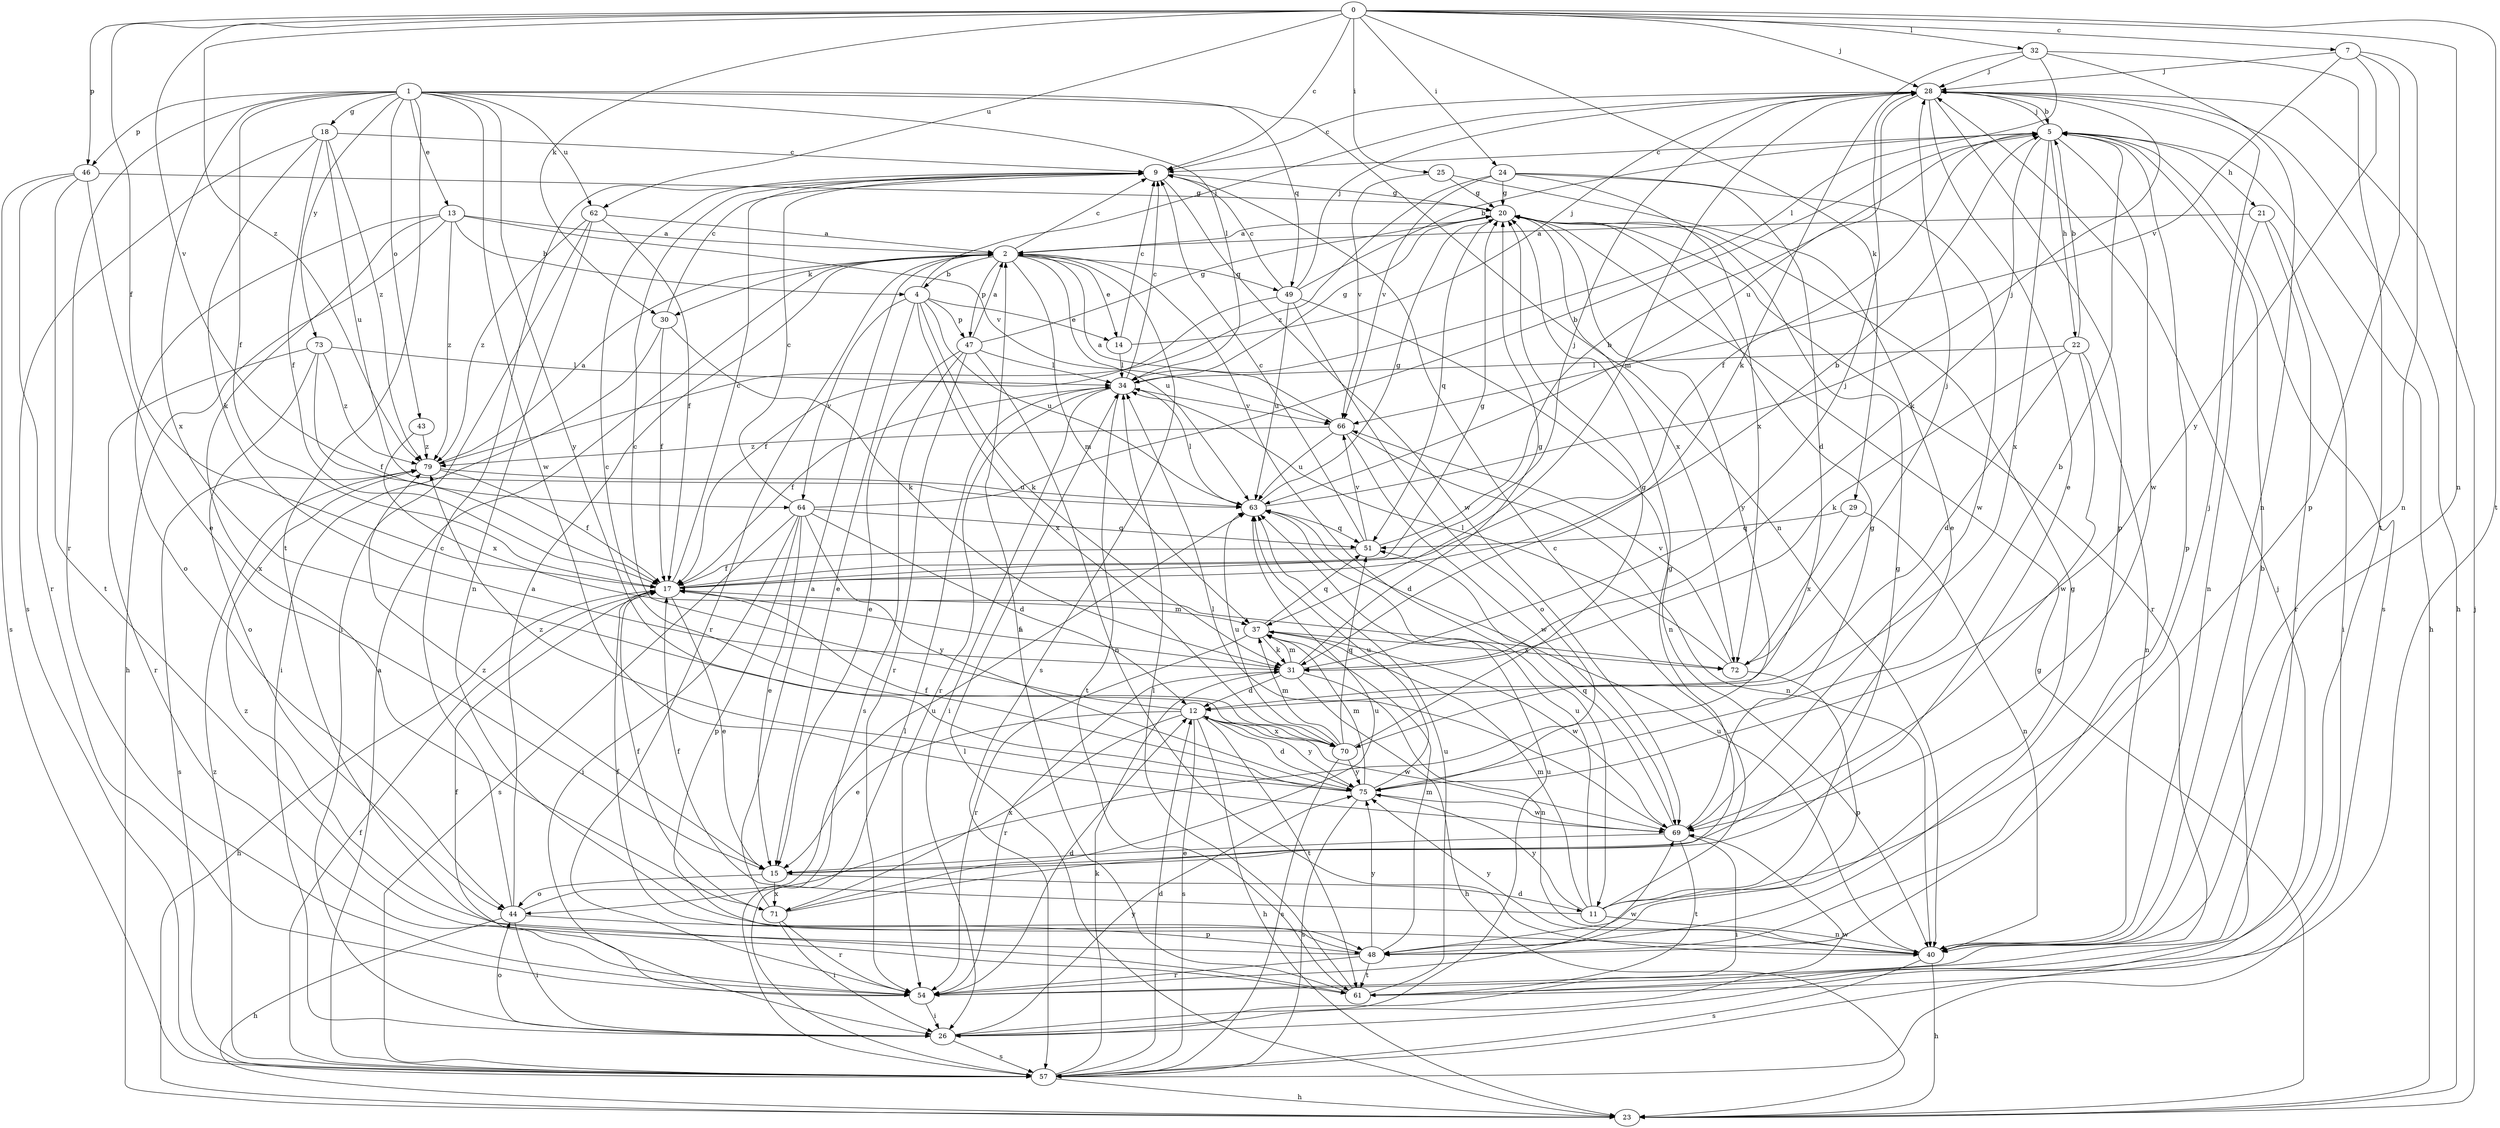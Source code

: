 strict digraph  {
0;
1;
2;
4;
5;
7;
9;
11;
12;
13;
14;
15;
17;
18;
20;
21;
22;
23;
24;
25;
26;
28;
29;
30;
31;
32;
34;
37;
40;
43;
44;
46;
47;
48;
49;
51;
54;
57;
61;
62;
63;
64;
66;
69;
70;
71;
72;
73;
75;
79;
0 -> 7  [label=c];
0 -> 9  [label=c];
0 -> 17  [label=f];
0 -> 24  [label=i];
0 -> 25  [label=i];
0 -> 28  [label=j];
0 -> 29  [label=k];
0 -> 30  [label=k];
0 -> 32  [label=l];
0 -> 40  [label=n];
0 -> 46  [label=p];
0 -> 61  [label=t];
0 -> 62  [label=u];
0 -> 64  [label=v];
0 -> 79  [label=z];
1 -> 13  [label=e];
1 -> 17  [label=f];
1 -> 18  [label=g];
1 -> 34  [label=l];
1 -> 40  [label=n];
1 -> 43  [label=o];
1 -> 46  [label=p];
1 -> 49  [label=q];
1 -> 54  [label=r];
1 -> 61  [label=t];
1 -> 62  [label=u];
1 -> 69  [label=w];
1 -> 70  [label=x];
1 -> 73  [label=y];
1 -> 75  [label=y];
2 -> 4  [label=b];
2 -> 9  [label=c];
2 -> 11  [label=d];
2 -> 14  [label=e];
2 -> 30  [label=k];
2 -> 37  [label=m];
2 -> 47  [label=p];
2 -> 49  [label=q];
2 -> 54  [label=r];
2 -> 57  [label=s];
2 -> 63  [label=u];
4 -> 14  [label=e];
4 -> 15  [label=e];
4 -> 28  [label=j];
4 -> 31  [label=k];
4 -> 47  [label=p];
4 -> 63  [label=u];
4 -> 64  [label=v];
4 -> 70  [label=x];
5 -> 9  [label=c];
5 -> 17  [label=f];
5 -> 21  [label=h];
5 -> 22  [label=h];
5 -> 23  [label=h];
5 -> 28  [label=j];
5 -> 31  [label=k];
5 -> 48  [label=p];
5 -> 57  [label=s];
5 -> 69  [label=w];
5 -> 70  [label=x];
7 -> 28  [label=j];
7 -> 40  [label=n];
7 -> 48  [label=p];
7 -> 66  [label=v];
7 -> 75  [label=y];
9 -> 20  [label=g];
9 -> 69  [label=w];
11 -> 9  [label=c];
11 -> 17  [label=f];
11 -> 20  [label=g];
11 -> 28  [label=j];
11 -> 37  [label=m];
11 -> 40  [label=n];
11 -> 63  [label=u];
11 -> 75  [label=y];
12 -> 9  [label=c];
12 -> 15  [label=e];
12 -> 23  [label=h];
12 -> 57  [label=s];
12 -> 61  [label=t];
12 -> 69  [label=w];
12 -> 70  [label=x];
12 -> 71  [label=x];
12 -> 75  [label=y];
13 -> 2  [label=a];
13 -> 4  [label=b];
13 -> 23  [label=h];
13 -> 44  [label=o];
13 -> 66  [label=v];
13 -> 71  [label=x];
13 -> 79  [label=z];
14 -> 9  [label=c];
14 -> 28  [label=j];
14 -> 34  [label=l];
15 -> 11  [label=d];
15 -> 44  [label=o];
15 -> 71  [label=x];
15 -> 79  [label=z];
17 -> 5  [label=b];
17 -> 9  [label=c];
17 -> 15  [label=e];
17 -> 20  [label=g];
17 -> 23  [label=h];
17 -> 28  [label=j];
17 -> 37  [label=m];
18 -> 9  [label=c];
18 -> 17  [label=f];
18 -> 31  [label=k];
18 -> 57  [label=s];
18 -> 63  [label=u];
18 -> 79  [label=z];
20 -> 2  [label=a];
20 -> 51  [label=q];
20 -> 54  [label=r];
20 -> 72  [label=x];
20 -> 75  [label=y];
21 -> 2  [label=a];
21 -> 26  [label=i];
21 -> 40  [label=n];
21 -> 54  [label=r];
22 -> 5  [label=b];
22 -> 12  [label=d];
22 -> 31  [label=k];
22 -> 34  [label=l];
22 -> 40  [label=n];
22 -> 69  [label=w];
23 -> 20  [label=g];
23 -> 28  [label=j];
23 -> 34  [label=l];
24 -> 12  [label=d];
24 -> 20  [label=g];
24 -> 66  [label=v];
24 -> 69  [label=w];
24 -> 72  [label=x];
24 -> 79  [label=z];
25 -> 15  [label=e];
25 -> 20  [label=g];
25 -> 66  [label=v];
26 -> 44  [label=o];
26 -> 57  [label=s];
26 -> 63  [label=u];
26 -> 69  [label=w];
26 -> 75  [label=y];
28 -> 5  [label=b];
28 -> 9  [label=c];
28 -> 15  [label=e];
28 -> 23  [label=h];
28 -> 37  [label=m];
28 -> 48  [label=p];
28 -> 63  [label=u];
29 -> 40  [label=n];
29 -> 51  [label=q];
29 -> 72  [label=x];
30 -> 9  [label=c];
30 -> 17  [label=f];
30 -> 26  [label=i];
30 -> 31  [label=k];
31 -> 12  [label=d];
31 -> 17  [label=f];
31 -> 20  [label=g];
31 -> 23  [label=h];
31 -> 28  [label=j];
31 -> 37  [label=m];
31 -> 40  [label=n];
31 -> 54  [label=r];
32 -> 28  [label=j];
32 -> 31  [label=k];
32 -> 34  [label=l];
32 -> 40  [label=n];
32 -> 61  [label=t];
34 -> 9  [label=c];
34 -> 17  [label=f];
34 -> 20  [label=g];
34 -> 26  [label=i];
34 -> 54  [label=r];
34 -> 61  [label=t];
34 -> 66  [label=v];
37 -> 31  [label=k];
37 -> 51  [label=q];
37 -> 54  [label=r];
37 -> 69  [label=w];
37 -> 72  [label=x];
40 -> 23  [label=h];
40 -> 57  [label=s];
40 -> 63  [label=u];
40 -> 75  [label=y];
43 -> 72  [label=x];
43 -> 79  [label=z];
44 -> 2  [label=a];
44 -> 9  [label=c];
44 -> 23  [label=h];
44 -> 26  [label=i];
44 -> 48  [label=p];
44 -> 63  [label=u];
46 -> 15  [label=e];
46 -> 20  [label=g];
46 -> 54  [label=r];
46 -> 57  [label=s];
46 -> 61  [label=t];
47 -> 2  [label=a];
47 -> 15  [label=e];
47 -> 20  [label=g];
47 -> 34  [label=l];
47 -> 40  [label=n];
47 -> 54  [label=r];
47 -> 57  [label=s];
48 -> 17  [label=f];
48 -> 20  [label=g];
48 -> 37  [label=m];
48 -> 54  [label=r];
48 -> 61  [label=t];
48 -> 75  [label=y];
48 -> 79  [label=z];
49 -> 5  [label=b];
49 -> 9  [label=c];
49 -> 17  [label=f];
49 -> 28  [label=j];
49 -> 40  [label=n];
49 -> 44  [label=o];
49 -> 63  [label=u];
51 -> 5  [label=b];
51 -> 9  [label=c];
51 -> 17  [label=f];
51 -> 66  [label=v];
54 -> 12  [label=d];
54 -> 17  [label=f];
54 -> 26  [label=i];
54 -> 69  [label=w];
57 -> 2  [label=a];
57 -> 12  [label=d];
57 -> 17  [label=f];
57 -> 23  [label=h];
57 -> 28  [label=j];
57 -> 31  [label=k];
57 -> 34  [label=l];
57 -> 79  [label=z];
61 -> 2  [label=a];
61 -> 5  [label=b];
61 -> 34  [label=l];
61 -> 63  [label=u];
62 -> 2  [label=a];
62 -> 17  [label=f];
62 -> 26  [label=i];
62 -> 40  [label=n];
62 -> 79  [label=z];
63 -> 20  [label=g];
63 -> 28  [label=j];
63 -> 34  [label=l];
63 -> 51  [label=q];
64 -> 5  [label=b];
64 -> 9  [label=c];
64 -> 12  [label=d];
64 -> 15  [label=e];
64 -> 26  [label=i];
64 -> 48  [label=p];
64 -> 51  [label=q];
64 -> 57  [label=s];
64 -> 75  [label=y];
66 -> 2  [label=a];
66 -> 40  [label=n];
66 -> 63  [label=u];
66 -> 69  [label=w];
66 -> 79  [label=z];
69 -> 15  [label=e];
69 -> 20  [label=g];
69 -> 26  [label=i];
69 -> 34  [label=l];
69 -> 51  [label=q];
69 -> 61  [label=t];
70 -> 9  [label=c];
70 -> 20  [label=g];
70 -> 37  [label=m];
70 -> 51  [label=q];
70 -> 57  [label=s];
70 -> 63  [label=u];
70 -> 75  [label=y];
71 -> 2  [label=a];
71 -> 17  [label=f];
71 -> 20  [label=g];
71 -> 26  [label=i];
71 -> 54  [label=r];
71 -> 63  [label=u];
72 -> 28  [label=j];
72 -> 34  [label=l];
72 -> 48  [label=p];
72 -> 66  [label=v];
73 -> 17  [label=f];
73 -> 34  [label=l];
73 -> 44  [label=o];
73 -> 54  [label=r];
73 -> 79  [label=z];
75 -> 5  [label=b];
75 -> 12  [label=d];
75 -> 17  [label=f];
75 -> 37  [label=m];
75 -> 57  [label=s];
75 -> 63  [label=u];
75 -> 69  [label=w];
75 -> 79  [label=z];
79 -> 2  [label=a];
79 -> 17  [label=f];
79 -> 57  [label=s];
79 -> 63  [label=u];
}
